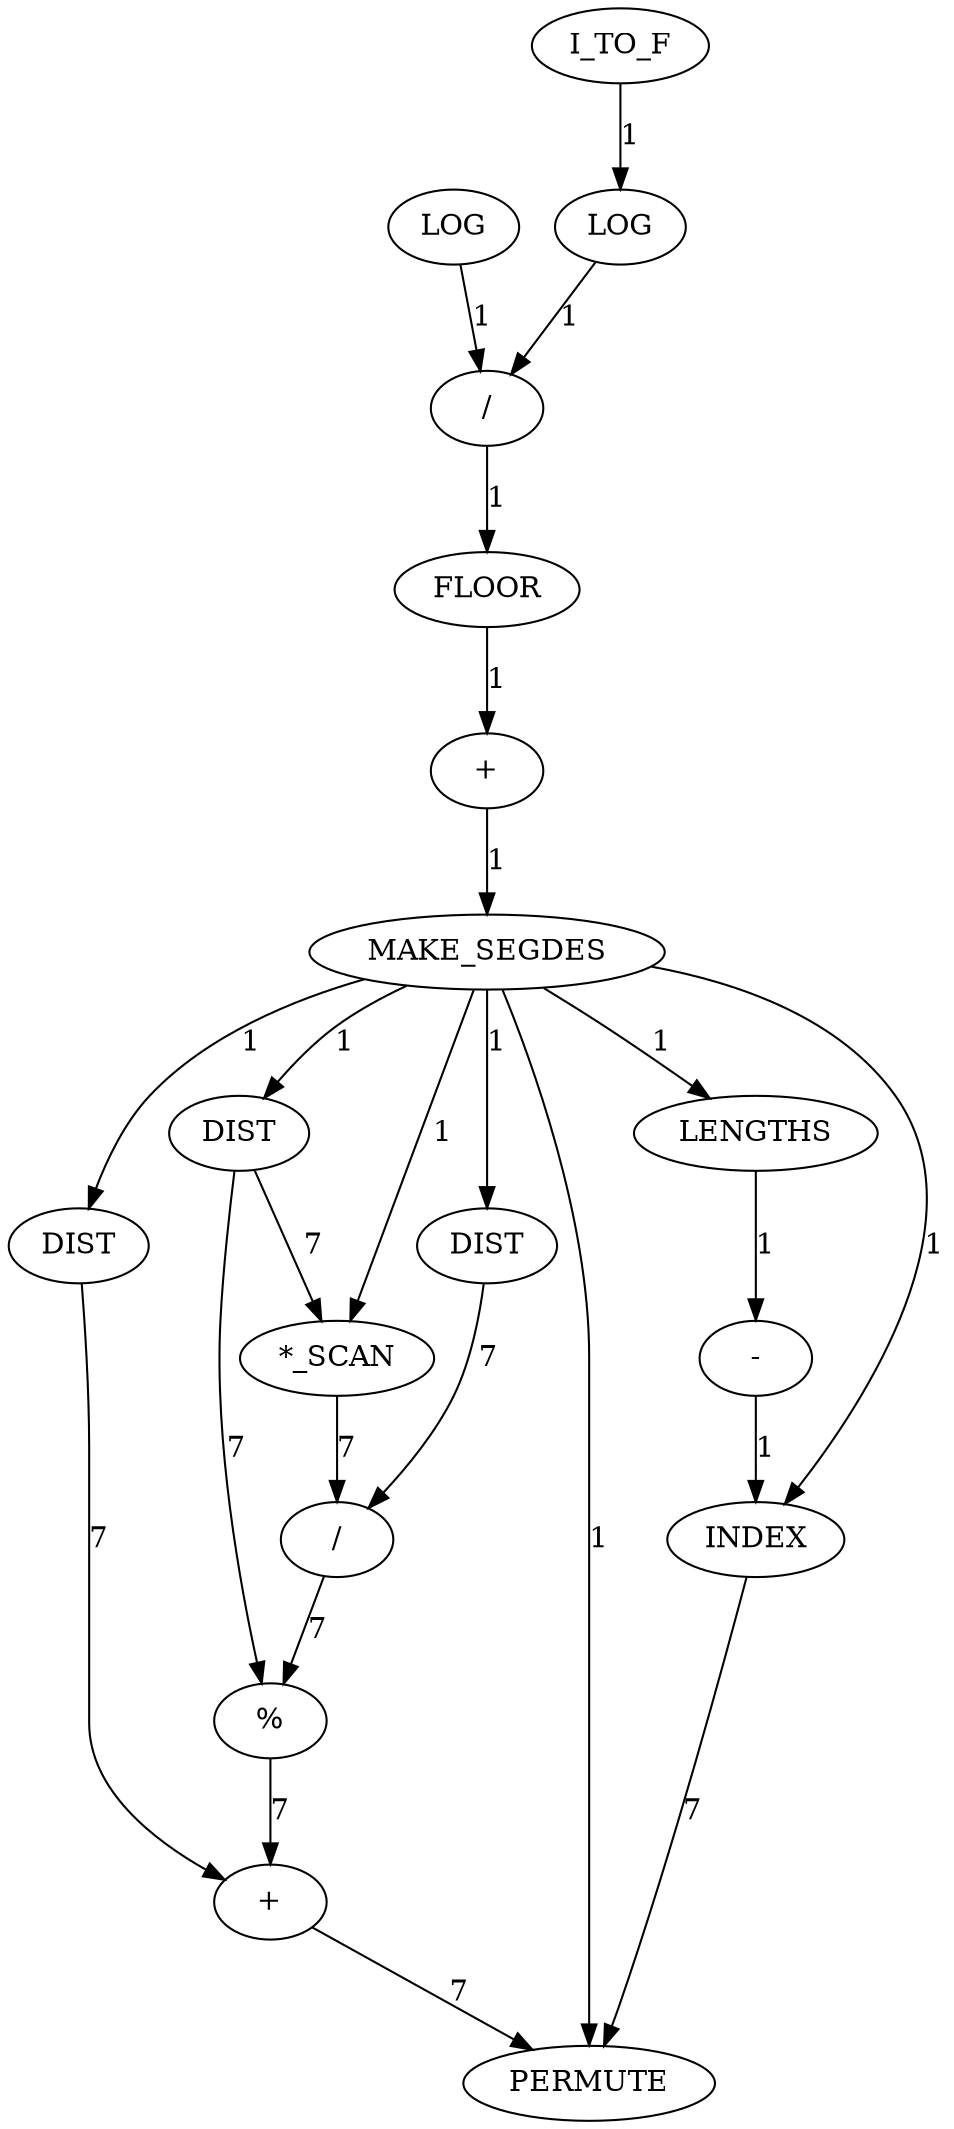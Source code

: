 digraph {
	is_A_INST_4509 [label=FLOOR cost=129]
	is_A_INST_4533 [label=DIST cost=1]
	is_A_INST_4579 [label=PERMUTE cost=1720]
	is_A_INST_4555 [label="+" cost=430]
	is_A_INST_4561 [label=LENGTHS cost=43]
	is_A_INST_4521 [label="*_SCAN" cost=774]
	is_A_INST_4510 [label="+" cost=1419]
	is_A_INST_4505 [label=LOG cost=86]
	is_A_INST_4519 [label=DIST cost=903]
	is_A_INST_4503 [label=LOG cost=49708]
	is_A_INST_4541 [label="/" cost=989]
	is_A_INST_4508 [label="/" cost=2580]
	is_A_INST_4563 [label="-" cost=215]
	is_A_INST_4500 [label=I_TO_F cost=516]
	is_A_INST_4526 [label=DIST cost=43]
	is_A_INST_4552 [label="%" cost=473]
	is_A_INST_4513 [label=MAKE_SEGDES cost=43]
	is_A_INST_4571 [label=INDEX cost=946]
	is_A_INST_4509 -> is_A_INST_4510 [label=1 cost=1]
	is_A_INST_4533 -> is_A_INST_4555 [label=7 cost=7]
	is_A_INST_4555 -> is_A_INST_4579 [label=7 cost=7]
	is_A_INST_4561 -> is_A_INST_4563 [label=1 cost=1]
	is_A_INST_4521 -> is_A_INST_4541 [label=7 cost=7]
	is_A_INST_4510 -> is_A_INST_4513 [label=1 cost=1]
	is_A_INST_4505 -> is_A_INST_4508 [label=1 cost=1]
	is_A_INST_4519 -> is_A_INST_4521 [label=7 cost=7]
	is_A_INST_4519 -> is_A_INST_4552 [label=7 cost=7]
	is_A_INST_4503 -> is_A_INST_4508 [label=1 cost=1]
	is_A_INST_4541 -> is_A_INST_4552 [label=7 cost=7]
	is_A_INST_4508 -> is_A_INST_4509 [label=1 cost=1]
	is_A_INST_4563 -> is_A_INST_4571 [label=1 cost=1]
	is_A_INST_4500 -> is_A_INST_4503 [label=1 cost=1]
	is_A_INST_4526 -> is_A_INST_4541 [label=7 cost=7]
	is_A_INST_4552 -> is_A_INST_4555 [label=7 cost=7]
	is_A_INST_4513 -> is_A_INST_4519 [label=1 cost=1]
	is_A_INST_4513 -> is_A_INST_4521 [label=1 cost=1]
	is_A_INST_4513 -> is_A_INST_4526 [label=1 cost=1]
	is_A_INST_4513 -> is_A_INST_4533 [label=1 cost=1]
	is_A_INST_4513 -> is_A_INST_4561 [label=1 cost=1]
	is_A_INST_4513 -> is_A_INST_4571 [label=1 cost=1]
	is_A_INST_4513 -> is_A_INST_4579 [label=1 cost=1]
	is_A_INST_4571 -> is_A_INST_4579 [label=7 cost=7]
}
